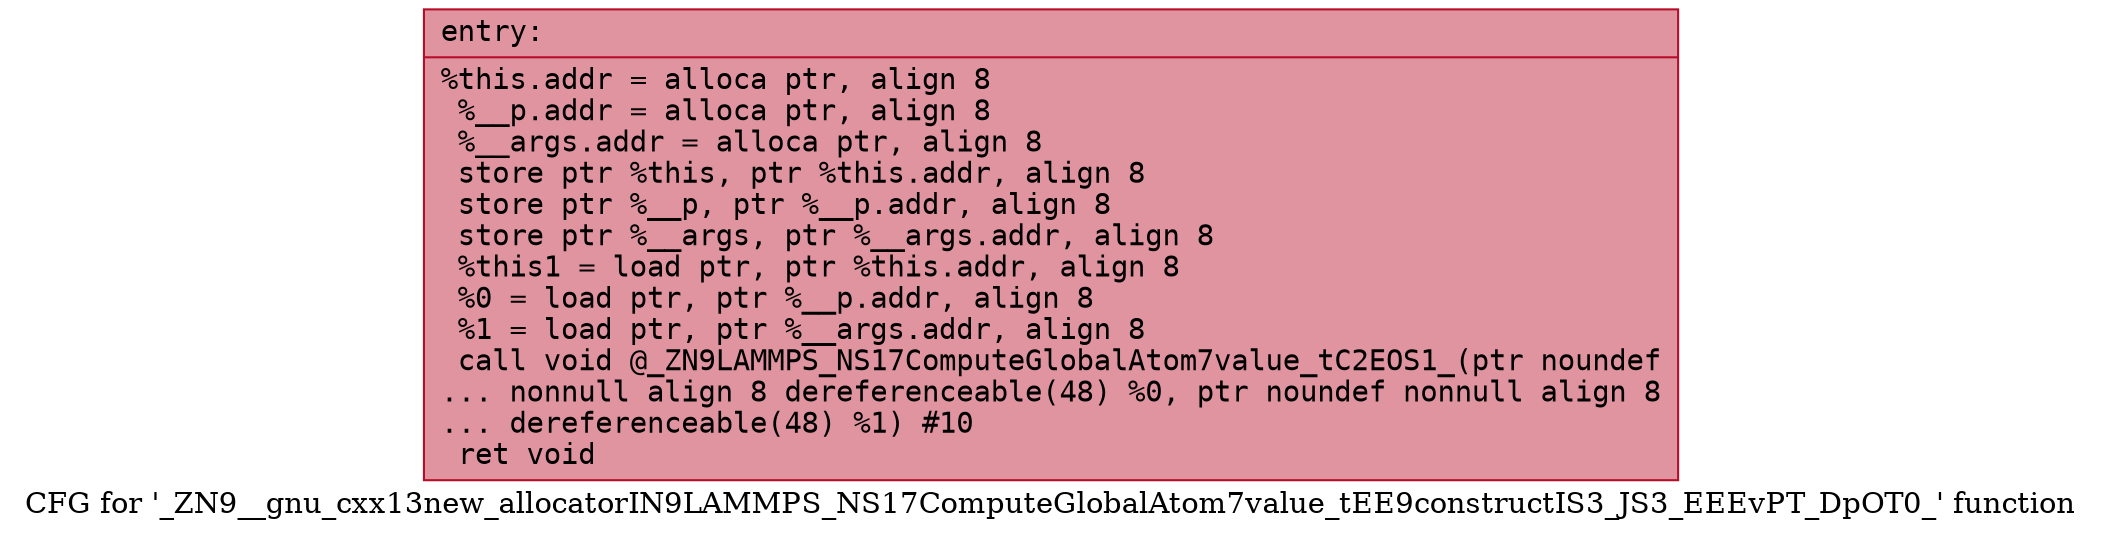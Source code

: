 digraph "CFG for '_ZN9__gnu_cxx13new_allocatorIN9LAMMPS_NS17ComputeGlobalAtom7value_tEE9constructIS3_JS3_EEEvPT_DpOT0_' function" {
	label="CFG for '_ZN9__gnu_cxx13new_allocatorIN9LAMMPS_NS17ComputeGlobalAtom7value_tEE9constructIS3_JS3_EEEvPT_DpOT0_' function";

	Node0x56131ec19330 [shape=record,color="#b70d28ff", style=filled, fillcolor="#b70d2870" fontname="Courier",label="{entry:\l|  %this.addr = alloca ptr, align 8\l  %__p.addr = alloca ptr, align 8\l  %__args.addr = alloca ptr, align 8\l  store ptr %this, ptr %this.addr, align 8\l  store ptr %__p, ptr %__p.addr, align 8\l  store ptr %__args, ptr %__args.addr, align 8\l  %this1 = load ptr, ptr %this.addr, align 8\l  %0 = load ptr, ptr %__p.addr, align 8\l  %1 = load ptr, ptr %__args.addr, align 8\l  call void @_ZN9LAMMPS_NS17ComputeGlobalAtom7value_tC2EOS1_(ptr noundef\l... nonnull align 8 dereferenceable(48) %0, ptr noundef nonnull align 8\l... dereferenceable(48) %1) #10\l  ret void\l}"];
}
